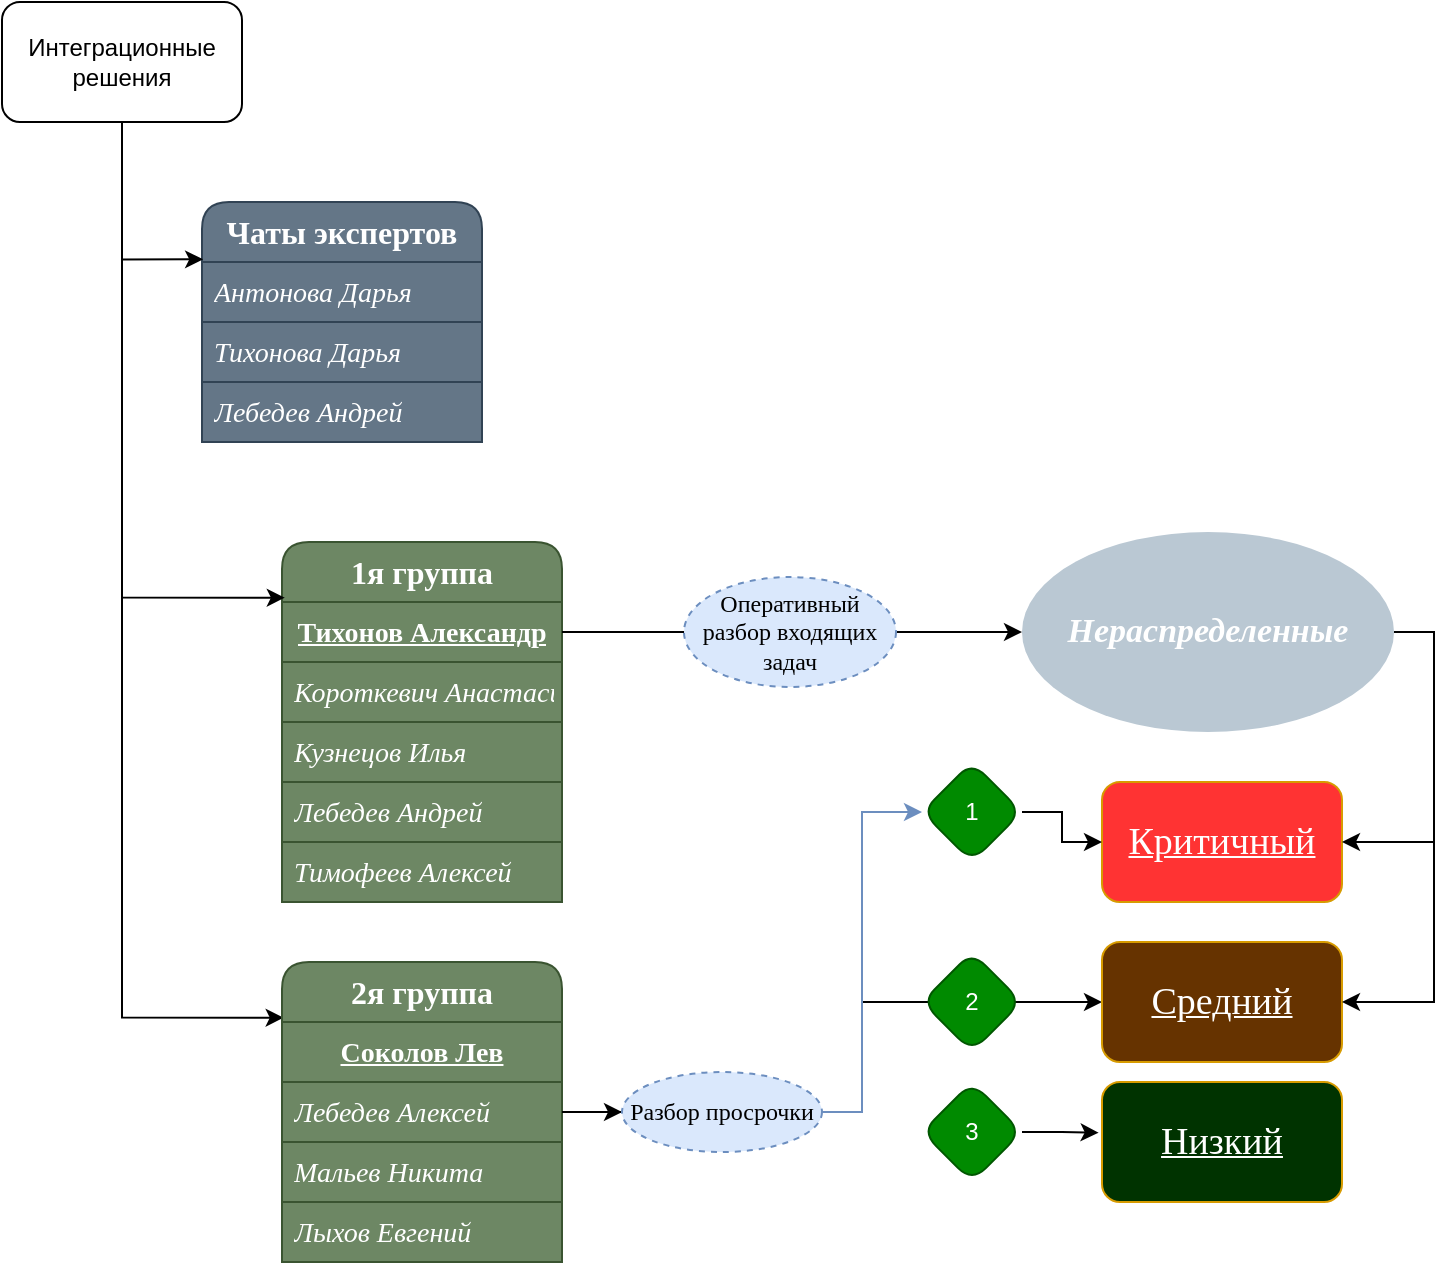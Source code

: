 <mxfile version="24.8.3">
  <diagram name="Страница — 1" id="RGlEnjP4Q5MJ_EAzEtDM">
    <mxGraphModel dx="1195" dy="733" grid="1" gridSize="10" guides="1" tooltips="1" connect="1" arrows="1" fold="1" page="1" pageScale="1" pageWidth="827" pageHeight="1169" math="0" shadow="0">
      <root>
        <mxCell id="0" />
        <mxCell id="1" parent="0" />
        <mxCell id="4Yv4w1ldaMEZDNmSyz41-57" value="" style="edgeStyle=orthogonalEdgeStyle;rounded=0;orthogonalLoop=1;jettySize=auto;html=1;fontFamily=Helvetica;fontSize=12;fontColor=default;fontStyle=0;entryX=0.006;entryY=-0.072;entryDx=0;entryDy=0;entryPerimeter=0;" edge="1" parent="1" source="4Yv4w1ldaMEZDNmSyz41-1" target="4Yv4w1ldaMEZDNmSyz41-39">
          <mxGeometry relative="1" as="geometry">
            <mxPoint x="80" y="520" as="targetPoint" />
          </mxGeometry>
        </mxCell>
        <mxCell id="4Yv4w1ldaMEZDNmSyz41-1" value="Интеграционные решения" style="rounded=1;whiteSpace=wrap;html=1;" vertex="1" parent="1">
          <mxGeometry x="20" y="10" width="120" height="60" as="geometry" />
        </mxCell>
        <mxCell id="4Yv4w1ldaMEZDNmSyz41-9" value="&lt;div style=&quot;font-size: 16px; line-height: 21px; white-space: pre;&quot;&gt;&lt;span style=&quot;font-size: 16px;&quot;&gt;Чаты экспертов&lt;/span&gt;&lt;/div&gt;" style="swimlane;fontStyle=1;childLayout=stackLayout;horizontal=1;startSize=30;horizontalStack=0;resizeParent=1;resizeParentMax=0;resizeLast=0;collapsible=1;marginBottom=0;whiteSpace=wrap;html=1;fillColor=#647687;strokeColor=#314354;swimlaneFillColor=none;rounded=1;shadow=0;glass=0;fillStyle=solid;labelBorderColor=none;labelBackgroundColor=none;fontSize=16;fontFamily=Times New Roman;fontColor=#ffffff;align=center;" vertex="1" parent="1">
          <mxGeometry x="120" y="110" width="140" height="120" as="geometry">
            <mxRectangle x="120" y="110" width="130" height="30" as="alternateBounds" />
          </mxGeometry>
        </mxCell>
        <mxCell id="4Yv4w1ldaMEZDNmSyz41-10" value="&lt;div style=&quot;font-size: 14px; line-height: 21px; white-space: pre;&quot;&gt;&lt;span style=&quot;&quot;&gt;&lt;span&gt;Антонова Дарья&lt;/span&gt;&lt;/span&gt;&lt;/div&gt;" style="text;strokeColor=#314354;fillColor=#647687;align=left;verticalAlign=middle;spacingLeft=4;spacingRight=4;overflow=hidden;points=[[0,0.5],[1,0.5]];portConstraint=eastwest;rotatable=0;whiteSpace=wrap;html=1;fontColor=#ffffff;labelBackgroundColor=none;fontFamily=Times New Roman;fontStyle=2" vertex="1" parent="4Yv4w1ldaMEZDNmSyz41-9">
          <mxGeometry y="30" width="140" height="30" as="geometry" />
        </mxCell>
        <mxCell id="4Yv4w1ldaMEZDNmSyz41-11" value="&lt;div style=&quot;font-size: 14px; line-height: 21px; white-space: pre;&quot;&gt;&lt;span style=&quot;&quot;&gt;Тихонова Дарья&lt;/span&gt;&lt;/div&gt;" style="text;strokeColor=#314354;fillColor=#647687;align=left;verticalAlign=middle;spacingLeft=4;spacingRight=4;overflow=hidden;points=[[0,0.5],[1,0.5]];portConstraint=eastwest;rotatable=0;whiteSpace=wrap;html=1;fontStyle=2;fontColor=#ffffff;labelBackgroundColor=none;fontFamily=Times New Roman;" vertex="1" parent="4Yv4w1ldaMEZDNmSyz41-9">
          <mxGeometry y="60" width="140" height="30" as="geometry" />
        </mxCell>
        <mxCell id="4Yv4w1ldaMEZDNmSyz41-12" value="&lt;div style=&quot;font-size: 14px; line-height: 21px; white-space: pre;&quot;&gt;&lt;span style=&quot;&quot;&gt;Лебедев Андрей&lt;/span&gt;&lt;/div&gt;" style="text;strokeColor=#314354;fillColor=#647687;align=left;verticalAlign=middle;spacingLeft=4;spacingRight=4;overflow=hidden;points=[[0,0.5],[1,0.5]];portConstraint=eastwest;rotatable=0;whiteSpace=wrap;html=1;fontStyle=2;labelBackgroundColor=none;fontColor=#ffffff;fontFamily=Times New Roman;" vertex="1" parent="4Yv4w1ldaMEZDNmSyz41-9">
          <mxGeometry y="90" width="140" height="30" as="geometry" />
        </mxCell>
        <mxCell id="4Yv4w1ldaMEZDNmSyz41-31" value="&lt;div style=&quot;font-size: 16px; line-height: 21px; white-space: pre;&quot;&gt;&lt;span style=&quot;font-size: 16px;&quot;&gt;1я группа&lt;/span&gt;&lt;/div&gt;" style="swimlane;fontStyle=1;childLayout=stackLayout;horizontal=1;startSize=30;horizontalStack=0;resizeParent=1;resizeParentMax=0;resizeLast=0;collapsible=1;marginBottom=0;whiteSpace=wrap;html=1;fillColor=#6d8764;strokeColor=#3A5431;swimlaneFillColor=none;rounded=1;shadow=0;glass=0;fillStyle=solid;labelBorderColor=none;labelBackgroundColor=none;fontSize=16;fontFamily=Times New Roman;fontColor=#ffffff;align=center;" vertex="1" parent="1">
          <mxGeometry x="160" y="280" width="140" height="180" as="geometry">
            <mxRectangle x="460" y="110" width="130" height="30" as="alternateBounds" />
          </mxGeometry>
        </mxCell>
        <mxCell id="4Yv4w1ldaMEZDNmSyz41-32" value="&lt;div style=&quot;font-size: 14px; line-height: 21px; white-space: pre;&quot;&gt;&lt;div style=&quot;line-height: 21px;&quot;&gt;&lt;span style=&quot;&quot;&gt;Тихонов Александр&lt;/span&gt;&lt;/div&gt;&lt;/div&gt;" style="text;strokeColor=#3A5431;fillColor=#6d8764;align=center;verticalAlign=middle;spacingLeft=4;spacingRight=4;overflow=hidden;points=[[0,0.5],[1,0.5]];portConstraint=eastwest;rotatable=0;whiteSpace=wrap;html=1;labelBackgroundColor=none;fontColor=#ffffff;labelBorderColor=none;fontFamily=Times New Roman;fontStyle=5" vertex="1" parent="4Yv4w1ldaMEZDNmSyz41-31">
          <mxGeometry y="30" width="140" height="30" as="geometry" />
        </mxCell>
        <mxCell id="4Yv4w1ldaMEZDNmSyz41-33" value="&lt;div style=&quot;font-size: 14px; line-height: 21px; white-space: pre;&quot;&gt;&lt;div style=&quot;line-height: 21px;&quot;&gt;&lt;span style=&quot;&quot;&gt;Короткевич Анастасия&lt;/span&gt;&lt;/div&gt;&lt;/div&gt;" style="text;strokeColor=#3A5431;fillColor=#6d8764;align=left;verticalAlign=middle;spacingLeft=4;spacingRight=4;overflow=hidden;points=[[0,0.5],[1,0.5]];portConstraint=eastwest;rotatable=0;whiteSpace=wrap;html=1;fontStyle=2;fontColor=#ffffff;labelBorderColor=none;labelBackgroundColor=none;fontFamily=Times New Roman;" vertex="1" parent="4Yv4w1ldaMEZDNmSyz41-31">
          <mxGeometry y="60" width="140" height="30" as="geometry" />
        </mxCell>
        <mxCell id="4Yv4w1ldaMEZDNmSyz41-34" value="&lt;div style=&quot;font-size: 14px; line-height: 21px; white-space: pre;&quot;&gt;&lt;div style=&quot;line-height: 21px;&quot;&gt;&lt;span style=&quot;&quot;&gt;Кузнецов Илья&lt;/span&gt;&lt;/div&gt;&lt;/div&gt;" style="text;strokeColor=#3A5431;fillColor=#6d8764;align=left;verticalAlign=middle;spacingLeft=4;spacingRight=4;overflow=hidden;points=[[0,0.5],[1,0.5]];portConstraint=eastwest;rotatable=0;whiteSpace=wrap;html=1;fontStyle=2;labelBackgroundColor=none;fontColor=#ffffff;labelBorderColor=none;fontFamily=Times New Roman;" vertex="1" parent="4Yv4w1ldaMEZDNmSyz41-31">
          <mxGeometry y="90" width="140" height="30" as="geometry" />
        </mxCell>
        <mxCell id="4Yv4w1ldaMEZDNmSyz41-35" value="&lt;div style=&quot;font-size: 14px; line-height: 21px; white-space: pre;&quot;&gt;&lt;div style=&quot;line-height: 21px;&quot;&gt;&lt;span style=&quot;&quot;&gt;Лебедев Андрей&lt;/span&gt;&lt;/div&gt;&lt;/div&gt;" style="text;strokeColor=#3A5431;fillColor=#6d8764;align=left;verticalAlign=middle;spacingLeft=4;spacingRight=4;overflow=hidden;points=[[0,0.5],[1,0.5]];portConstraint=eastwest;rotatable=0;whiteSpace=wrap;html=1;fontStyle=2;labelBackgroundColor=none;fontColor=#ffffff;labelBorderColor=none;fontFamily=Times New Roman;" vertex="1" parent="4Yv4w1ldaMEZDNmSyz41-31">
          <mxGeometry y="120" width="140" height="30" as="geometry" />
        </mxCell>
        <mxCell id="4Yv4w1ldaMEZDNmSyz41-36" value="&lt;div style=&quot;font-size: 14px; line-height: 21px; white-space: pre;&quot;&gt;&lt;div style=&quot;line-height: 21px;&quot;&gt;&lt;div style=&quot;line-height: 21px;&quot;&gt;&lt;span style=&quot;&quot;&gt;Тимофеев Алексей&lt;/span&gt;&lt;/div&gt;&lt;/div&gt;&lt;/div&gt;" style="text;strokeColor=#3A5431;fillColor=#6d8764;align=left;verticalAlign=middle;spacingLeft=4;spacingRight=4;overflow=hidden;points=[[0,0.5],[1,0.5]];portConstraint=eastwest;rotatable=0;whiteSpace=wrap;html=1;fontStyle=2;labelBackgroundColor=none;fontColor=#ffffff;labelBorderColor=none;fontFamily=Times New Roman;" vertex="1" parent="4Yv4w1ldaMEZDNmSyz41-31">
          <mxGeometry y="150" width="140" height="30" as="geometry" />
        </mxCell>
        <mxCell id="4Yv4w1ldaMEZDNmSyz41-79" style="edgeStyle=orthogonalEdgeStyle;rounded=0;orthogonalLoop=1;jettySize=auto;html=1;entryX=0;entryY=0.5;entryDx=0;entryDy=0;fontFamily=Helvetica;fontSize=12;fontColor=default;fontStyle=0;" edge="1" parent="1" source="4Yv4w1ldaMEZDNmSyz41-38" target="4Yv4w1ldaMEZDNmSyz41-62">
          <mxGeometry relative="1" as="geometry">
            <Array as="points">
              <mxPoint x="450" y="565" />
              <mxPoint x="450" y="510" />
            </Array>
          </mxGeometry>
        </mxCell>
        <mxCell id="4Yv4w1ldaMEZDNmSyz41-38" value="&lt;div style=&quot;font-size: 16px; line-height: 21px; white-space: pre;&quot;&gt;&lt;span style=&quot;font-size: 16px;&quot;&gt;2я группа&lt;/span&gt;&lt;/div&gt;" style="swimlane;fontStyle=1;childLayout=stackLayout;horizontal=1;startSize=30;horizontalStack=0;resizeParent=1;resizeParentMax=0;resizeLast=0;collapsible=1;marginBottom=0;whiteSpace=wrap;html=1;fillColor=#6d8764;strokeColor=#3A5431;swimlaneFillColor=none;rounded=1;shadow=0;glass=0;fillStyle=solid;labelBorderColor=none;labelBackgroundColor=none;fontSize=16;fontFamily=Times New Roman;fontColor=#ffffff;align=center;" vertex="1" parent="1">
          <mxGeometry x="160" y="490" width="140" height="150" as="geometry">
            <mxRectangle x="460" y="110" width="130" height="30" as="alternateBounds" />
          </mxGeometry>
        </mxCell>
        <mxCell id="4Yv4w1ldaMEZDNmSyz41-39" value="&lt;div style=&quot;line-height: 21px;&quot;&gt;&lt;div style=&quot;line-height: 21px;&quot;&gt;&lt;font&gt;&lt;span style=&quot;font-size: 14px; white-space: pre;&quot;&gt;Соколов Лев&lt;/span&gt;&lt;/font&gt;&lt;/div&gt;&lt;/div&gt;" style="text;strokeColor=#3A5431;fillColor=#6d8764;align=center;verticalAlign=middle;spacingLeft=4;spacingRight=4;overflow=hidden;points=[[0,0.5],[1,0.5]];portConstraint=eastwest;rotatable=0;whiteSpace=wrap;html=1;labelBackgroundColor=none;labelBorderColor=none;fontColor=#ffffff;fontFamily=Times New Roman;fontStyle=5" vertex="1" parent="4Yv4w1ldaMEZDNmSyz41-38">
          <mxGeometry y="30" width="140" height="30" as="geometry" />
        </mxCell>
        <mxCell id="4Yv4w1ldaMEZDNmSyz41-40" value="&lt;div style=&quot;line-height: 21px;&quot;&gt;&lt;div style=&quot;line-height: 21px;&quot;&gt;&lt;font&gt;&lt;span style=&quot;font-size: 14px; white-space: pre;&quot;&gt;Лебедев Алексей&lt;/span&gt;&lt;/font&gt;&lt;/div&gt;&lt;/div&gt;" style="text;strokeColor=#3A5431;fillColor=#6d8764;align=left;verticalAlign=middle;spacingLeft=4;spacingRight=4;overflow=hidden;points=[[0,0.5],[1,0.5]];portConstraint=eastwest;rotatable=0;whiteSpace=wrap;html=1;fontStyle=2;labelBorderColor=none;fontColor=#ffffff;labelBackgroundColor=none;fontFamily=Times New Roman;" vertex="1" parent="4Yv4w1ldaMEZDNmSyz41-38">
          <mxGeometry y="60" width="140" height="30" as="geometry" />
        </mxCell>
        <mxCell id="4Yv4w1ldaMEZDNmSyz41-41" value="&lt;div style=&quot;line-height: 21px;&quot;&gt;&lt;div style=&quot;line-height: 21px;&quot;&gt;&lt;font&gt;&lt;span style=&quot;font-size: 14px; white-space: pre;&quot;&gt;Мальев Никита&lt;/span&gt;&lt;/font&gt;&lt;/div&gt;&lt;/div&gt;" style="text;strokeColor=#3A5431;fillColor=#6d8764;align=left;verticalAlign=middle;spacingLeft=4;spacingRight=4;overflow=hidden;points=[[0,0.5],[1,0.5]];portConstraint=eastwest;rotatable=0;whiteSpace=wrap;html=1;fontStyle=2;labelBackgroundColor=none;labelBorderColor=none;fontColor=#ffffff;fontFamily=Times New Roman;" vertex="1" parent="4Yv4w1ldaMEZDNmSyz41-38">
          <mxGeometry y="90" width="140" height="30" as="geometry" />
        </mxCell>
        <mxCell id="4Yv4w1ldaMEZDNmSyz41-42" value="&lt;div style=&quot;line-height: 21px;&quot;&gt;&lt;div style=&quot;line-height: 21px;&quot;&gt;&lt;font&gt;&lt;span style=&quot;font-size: 14px; white-space: pre;&quot;&gt;Лыхов Евгений&lt;/span&gt;&lt;/font&gt;&lt;/div&gt;&lt;/div&gt;" style="text;strokeColor=#3A5431;fillColor=#6d8764;align=left;verticalAlign=middle;spacingLeft=4;spacingRight=4;overflow=hidden;points=[[0,0.5],[1,0.5]];portConstraint=eastwest;rotatable=0;whiteSpace=wrap;html=1;fontStyle=2;labelBackgroundColor=none;labelBorderColor=none;fontColor=#ffffff;fontFamily=Times New Roman;" vertex="1" parent="4Yv4w1ldaMEZDNmSyz41-38">
          <mxGeometry y="120" width="140" height="30" as="geometry" />
        </mxCell>
        <mxCell id="4Yv4w1ldaMEZDNmSyz41-59" value="" style="edgeStyle=orthogonalEdgeStyle;rounded=0;orthogonalLoop=1;jettySize=auto;html=1;fontFamily=Helvetica;fontSize=12;fontColor=default;fontStyle=0;entryX=0.004;entryY=-0.044;entryDx=0;entryDy=0;exitX=0.5;exitY=1;exitDx=0;exitDy=0;entryPerimeter=0;" edge="1" parent="1" source="4Yv4w1ldaMEZDNmSyz41-1" target="4Yv4w1ldaMEZDNmSyz41-10">
          <mxGeometry relative="1" as="geometry">
            <mxPoint x="20" y="100" as="sourcePoint" />
            <mxPoint x="101" y="165" as="targetPoint" />
          </mxGeometry>
        </mxCell>
        <mxCell id="4Yv4w1ldaMEZDNmSyz41-60" value="" style="edgeStyle=orthogonalEdgeStyle;rounded=0;orthogonalLoop=1;jettySize=auto;html=1;fontFamily=Helvetica;fontSize=12;fontColor=default;fontStyle=0;entryX=0.01;entryY=-0.072;entryDx=0;entryDy=0;exitX=0.5;exitY=1;exitDx=0;exitDy=0;entryPerimeter=0;" edge="1" parent="1" source="4Yv4w1ldaMEZDNmSyz41-1" target="4Yv4w1ldaMEZDNmSyz41-32">
          <mxGeometry relative="1" as="geometry">
            <mxPoint x="90" y="80" as="sourcePoint" />
            <mxPoint x="131" y="149" as="targetPoint" />
          </mxGeometry>
        </mxCell>
        <mxCell id="4Yv4w1ldaMEZDNmSyz41-61" value="Критичный" style="rounded=1;whiteSpace=wrap;html=1;shadow=0;glass=0;strokeColor=#d79b00;align=center;verticalAlign=middle;swimlaneFillColor=none;fontFamily=Times New Roman;fontSize=19;fontStyle=4;fillColor=#FF3333;labelBackgroundColor=none;fontColor=#FFFFFF;" vertex="1" parent="1">
          <mxGeometry x="570" y="400" width="120" height="60" as="geometry" />
        </mxCell>
        <mxCell id="4Yv4w1ldaMEZDNmSyz41-62" value="Средний" style="rounded=1;whiteSpace=wrap;html=1;shadow=0;glass=0;strokeColor=#d79b00;align=center;verticalAlign=middle;swimlaneFillColor=none;fontFamily=Times New Roman;fontSize=19;fontStyle=4;fillColor=#663300;labelBackgroundColor=none;fontColor=#FFFFFF;" vertex="1" parent="1">
          <mxGeometry x="570" y="480" width="120" height="60" as="geometry" />
        </mxCell>
        <mxCell id="4Yv4w1ldaMEZDNmSyz41-63" value="Низкий" style="rounded=1;whiteSpace=wrap;html=1;shadow=0;glass=0;strokeColor=#d79b00;align=center;verticalAlign=middle;swimlaneFillColor=none;fontFamily=Times New Roman;fontSize=19;fontStyle=4;fillColor=#003300;labelBackgroundColor=none;fontColor=#FFFFFF;" vertex="1" parent="1">
          <mxGeometry x="570" y="550" width="120" height="60" as="geometry" />
        </mxCell>
        <mxCell id="4Yv4w1ldaMEZDNmSyz41-68" style="edgeStyle=orthogonalEdgeStyle;rounded=0;orthogonalLoop=1;jettySize=auto;html=1;entryX=1;entryY=0.5;entryDx=0;entryDy=0;fontFamily=Helvetica;fontSize=12;fontColor=default;fontStyle=0;exitX=1;exitY=0.5;exitDx=0;exitDy=0;" edge="1" parent="1" source="4Yv4w1ldaMEZDNmSyz41-64" target="4Yv4w1ldaMEZDNmSyz41-61">
          <mxGeometry relative="1" as="geometry" />
        </mxCell>
        <mxCell id="4Yv4w1ldaMEZDNmSyz41-69" style="edgeStyle=orthogonalEdgeStyle;rounded=0;orthogonalLoop=1;jettySize=auto;html=1;exitX=1;exitY=0.5;exitDx=0;exitDy=0;entryX=1;entryY=0.5;entryDx=0;entryDy=0;fontFamily=Helvetica;fontSize=12;fontColor=default;fontStyle=0;" edge="1" parent="1" source="4Yv4w1ldaMEZDNmSyz41-64" target="4Yv4w1ldaMEZDNmSyz41-62">
          <mxGeometry relative="1" as="geometry" />
        </mxCell>
        <mxCell id="4Yv4w1ldaMEZDNmSyz41-64" value="&lt;font style=&quot;font-size: 17px;&quot;&gt;Нераспределенные&lt;/font&gt;" style="ellipse;whiteSpace=wrap;html=1;rounded=1;shadow=0;glass=0;strokeColor=none;align=center;verticalAlign=middle;swimlaneFillColor=none;fontFamily=Times New Roman;fontSize=17;fontStyle=3;fillColor=#bac8d3;fontColor=#FFFFFF;" vertex="1" parent="1">
          <mxGeometry x="530" y="275" width="186" height="100" as="geometry" />
        </mxCell>
        <mxCell id="4Yv4w1ldaMEZDNmSyz41-70" style="edgeStyle=orthogonalEdgeStyle;rounded=0;orthogonalLoop=1;jettySize=auto;html=1;entryX=0;entryY=0.5;entryDx=0;entryDy=0;fontFamily=Helvetica;fontSize=12;fontColor=default;fontStyle=0;" edge="1" parent="1" source="4Yv4w1ldaMEZDNmSyz41-32" target="4Yv4w1ldaMEZDNmSyz41-64">
          <mxGeometry relative="1" as="geometry" />
        </mxCell>
        <mxCell id="4Yv4w1ldaMEZDNmSyz41-80" style="edgeStyle=orthogonalEdgeStyle;rounded=0;orthogonalLoop=1;jettySize=auto;html=1;entryX=0;entryY=0.5;entryDx=0;entryDy=0;fontFamily=Helvetica;fontSize=12;fontColor=default;fontStyle=0;" edge="1" parent="1" source="4Yv4w1ldaMEZDNmSyz41-87" target="4Yv4w1ldaMEZDNmSyz41-61">
          <mxGeometry relative="1" as="geometry" />
        </mxCell>
        <mxCell id="4Yv4w1ldaMEZDNmSyz41-85" value="&lt;font&gt;Оперативный разбор входящих задач&lt;/font&gt;" style="ellipse;whiteSpace=wrap;html=1;align=center;dashed=1;rounded=1;shadow=0;glass=0;strokeColor=#6c8ebf;verticalAlign=middle;swimlaneFillColor=none;fontFamily=Times New Roman;fontSize=12;fontStyle=0;fillColor=#dae8fc;" vertex="1" parent="1">
          <mxGeometry x="361" y="297.5" width="106" height="55" as="geometry" />
        </mxCell>
        <mxCell id="4Yv4w1ldaMEZDNmSyz41-88" value="" style="edgeStyle=orthogonalEdgeStyle;rounded=0;orthogonalLoop=1;jettySize=auto;html=1;entryX=0;entryY=0.5;entryDx=0;entryDy=0;fontFamily=Helvetica;fontSize=12;fontColor=default;fontStyle=0;fillColor=#dae8fc;strokeColor=#6c8ebf;" edge="1" parent="1" source="4Yv4w1ldaMEZDNmSyz41-86" target="4Yv4w1ldaMEZDNmSyz41-87">
          <mxGeometry relative="1" as="geometry">
            <mxPoint x="300" y="565" as="sourcePoint" />
            <mxPoint x="570" y="430" as="targetPoint" />
            <Array as="points">
              <mxPoint x="450" y="565" />
              <mxPoint x="450" y="415" />
            </Array>
          </mxGeometry>
        </mxCell>
        <mxCell id="4Yv4w1ldaMEZDNmSyz41-87" value="1" style="shape=rhombus;perimeter=rhombusPerimeter;whiteSpace=wrap;html=1;align=center;rounded=1;shadow=0;glass=0;strokeColor=#005700;verticalAlign=middle;swimlaneFillColor=none;fontFamily=Helvetica;fontSize=12;fontColor=#ffffff;fontStyle=0;fillColor=#008a00;" vertex="1" parent="1">
          <mxGeometry x="480" y="390" width="50" height="50" as="geometry" />
        </mxCell>
        <mxCell id="4Yv4w1ldaMEZDNmSyz41-89" value="2" style="shape=rhombus;perimeter=rhombusPerimeter;whiteSpace=wrap;html=1;align=center;rounded=1;shadow=0;glass=0;strokeColor=#005700;verticalAlign=middle;swimlaneFillColor=none;fontFamily=Helvetica;fontSize=12;fontColor=#ffffff;fontStyle=0;fillColor=#008a00;" vertex="1" parent="1">
          <mxGeometry x="480" y="485" width="50" height="50" as="geometry" />
        </mxCell>
        <mxCell id="4Yv4w1ldaMEZDNmSyz41-90" value="" style="edgeStyle=orthogonalEdgeStyle;rounded=0;orthogonalLoop=1;jettySize=auto;html=1;entryX=0;entryY=0.5;entryDx=0;entryDy=0;fontFamily=Helvetica;fontSize=12;fontColor=default;fontStyle=0;" edge="1" parent="1" source="4Yv4w1ldaMEZDNmSyz41-40" target="4Yv4w1ldaMEZDNmSyz41-86">
          <mxGeometry relative="1" as="geometry">
            <mxPoint x="300" y="565" as="sourcePoint" />
            <mxPoint x="460" y="415" as="targetPoint" />
          </mxGeometry>
        </mxCell>
        <mxCell id="4Yv4w1ldaMEZDNmSyz41-86" value="Разбор просрочки" style="ellipse;whiteSpace=wrap;html=1;align=center;dashed=1;rounded=1;shadow=0;glass=0;strokeColor=#6c8ebf;verticalAlign=middle;swimlaneFillColor=none;fontFamily=Times New Roman;fontSize=12;fontStyle=0;fillColor=#dae8fc;" vertex="1" parent="1">
          <mxGeometry x="330" y="545" width="100" height="40" as="geometry" />
        </mxCell>
        <mxCell id="4Yv4w1ldaMEZDNmSyz41-91" value="3" style="shape=rhombus;perimeter=rhombusPerimeter;whiteSpace=wrap;html=1;align=center;rounded=1;shadow=0;glass=0;strokeColor=#005700;verticalAlign=middle;swimlaneFillColor=none;fontFamily=Helvetica;fontSize=12;fontColor=#ffffff;fontStyle=0;fillColor=#008a00;" vertex="1" parent="1">
          <mxGeometry x="480" y="550" width="50" height="50" as="geometry" />
        </mxCell>
        <mxCell id="4Yv4w1ldaMEZDNmSyz41-96" style="edgeStyle=orthogonalEdgeStyle;rounded=0;orthogonalLoop=1;jettySize=auto;html=1;entryX=-0.014;entryY=0.422;entryDx=0;entryDy=0;entryPerimeter=0;fontFamily=Helvetica;fontSize=12;fontColor=default;fontStyle=0;" edge="1" parent="1" source="4Yv4w1ldaMEZDNmSyz41-91" target="4Yv4w1ldaMEZDNmSyz41-63">
          <mxGeometry relative="1" as="geometry" />
        </mxCell>
      </root>
    </mxGraphModel>
  </diagram>
</mxfile>
